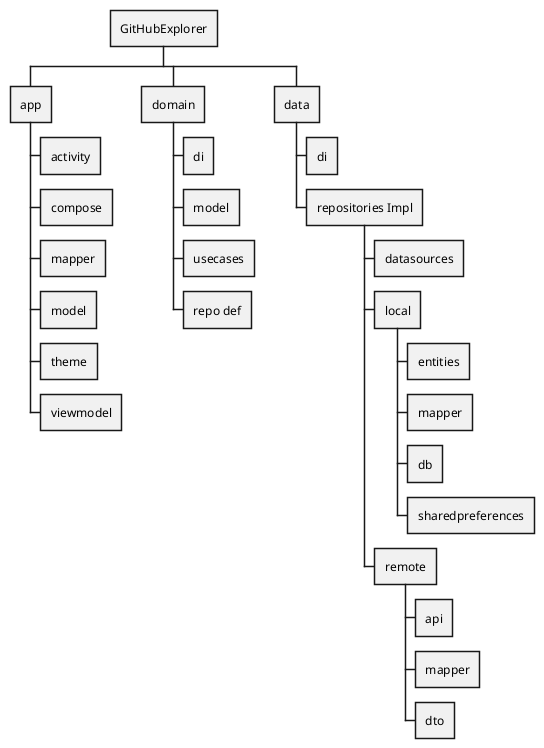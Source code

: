 @startwbs
+ GitHubExplorer
 + app
  + activity
  + compose
  + mapper
  + model
  + theme
  + viewmodel
 + domain
  + di
  + model
  + usecases
  + repo def
 + data
  + di
  + repositories Impl
   + datasources
   + local
    + entities
    + mapper
    + db
    + sharedpreferences
   + remote
    + api
    + mapper
    + dto
@endwbs